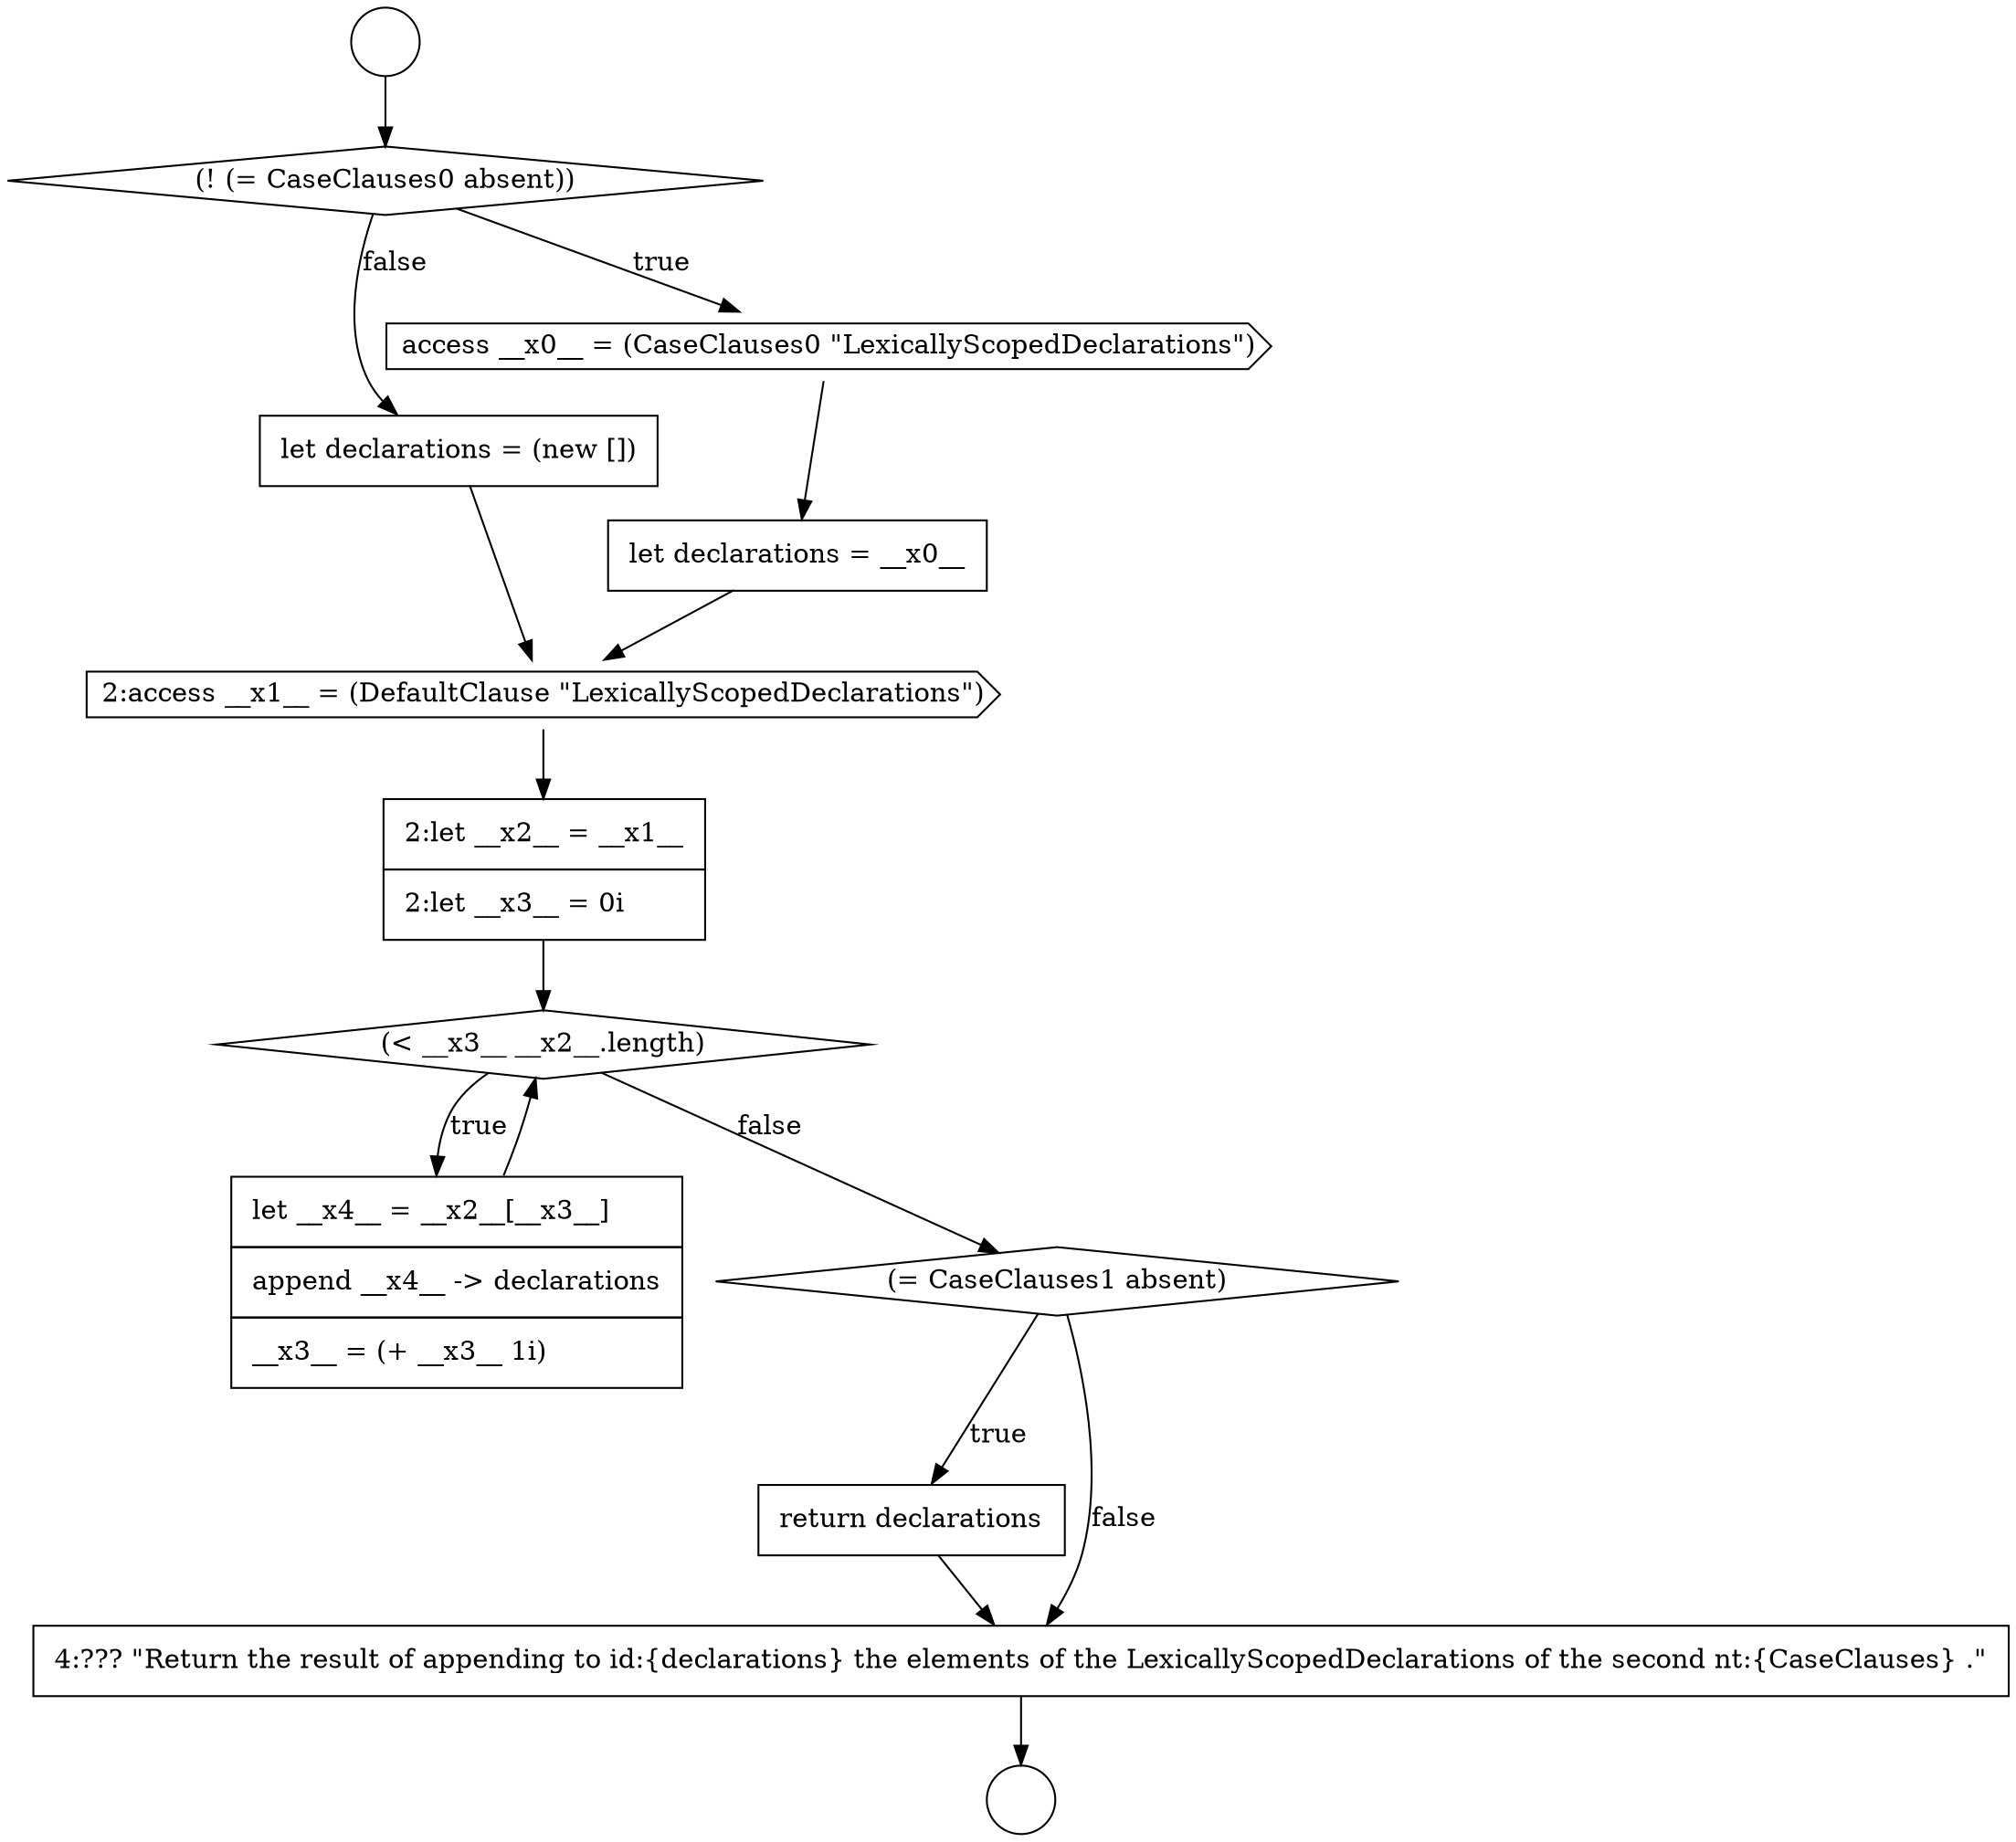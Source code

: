 digraph {
  node7064 [shape=none, margin=0, label=<<font color="black">
    <table border="0" cellborder="1" cellspacing="0" cellpadding="10">
      <tr><td align="left">return declarations</td></tr>
    </table>
  </font>> color="black" fillcolor="white" style=filled]
  node7060 [shape=none, margin=0, label=<<font color="black">
    <table border="0" cellborder="1" cellspacing="0" cellpadding="10">
      <tr><td align="left">2:let __x2__ = __x1__</td></tr>
      <tr><td align="left">2:let __x3__ = 0i</td></tr>
    </table>
  </font>> color="black" fillcolor="white" style=filled]
  node7063 [shape=diamond, label=<<font color="black">(= CaseClauses1 absent)</font>> color="black" fillcolor="white" style=filled]
  node7065 [shape=none, margin=0, label=<<font color="black">
    <table border="0" cellborder="1" cellspacing="0" cellpadding="10">
      <tr><td align="left">4:??? &quot;Return the result of appending to id:{declarations} the elements of the LexicallyScopedDeclarations of the second nt:{CaseClauses} .&quot;</td></tr>
    </table>
  </font>> color="black" fillcolor="white" style=filled]
  node7062 [shape=none, margin=0, label=<<font color="black">
    <table border="0" cellborder="1" cellspacing="0" cellpadding="10">
      <tr><td align="left">let __x4__ = __x2__[__x3__]</td></tr>
      <tr><td align="left">append __x4__ -&gt; declarations</td></tr>
      <tr><td align="left">__x3__ = (+ __x3__ 1i)</td></tr>
    </table>
  </font>> color="black" fillcolor="white" style=filled]
  node7053 [shape=circle label=" " color="black" fillcolor="white" style=filled]
  node7061 [shape=diamond, label=<<font color="black">(&lt; __x3__ __x2__.length)</font>> color="black" fillcolor="white" style=filled]
  node7054 [shape=circle label=" " color="black" fillcolor="white" style=filled]
  node7059 [shape=cds, label=<<font color="black">2:access __x1__ = (DefaultClause &quot;LexicallyScopedDeclarations&quot;)</font>> color="black" fillcolor="white" style=filled]
  node7058 [shape=none, margin=0, label=<<font color="black">
    <table border="0" cellborder="1" cellspacing="0" cellpadding="10">
      <tr><td align="left">let declarations = (new [])</td></tr>
    </table>
  </font>> color="black" fillcolor="white" style=filled]
  node7055 [shape=diamond, label=<<font color="black">(! (= CaseClauses0 absent))</font>> color="black" fillcolor="white" style=filled]
  node7056 [shape=cds, label=<<font color="black">access __x0__ = (CaseClauses0 &quot;LexicallyScopedDeclarations&quot;)</font>> color="black" fillcolor="white" style=filled]
  node7057 [shape=none, margin=0, label=<<font color="black">
    <table border="0" cellborder="1" cellspacing="0" cellpadding="10">
      <tr><td align="left">let declarations = __x0__</td></tr>
    </table>
  </font>> color="black" fillcolor="white" style=filled]
  node7060 -> node7061 [ color="black"]
  node7055 -> node7056 [label=<<font color="black">true</font>> color="black"]
  node7055 -> node7058 [label=<<font color="black">false</font>> color="black"]
  node7062 -> node7061 [ color="black"]
  node7065 -> node7054 [ color="black"]
  node7057 -> node7059 [ color="black"]
  node7056 -> node7057 [ color="black"]
  node7064 -> node7065 [ color="black"]
  node7061 -> node7062 [label=<<font color="black">true</font>> color="black"]
  node7061 -> node7063 [label=<<font color="black">false</font>> color="black"]
  node7058 -> node7059 [ color="black"]
  node7063 -> node7064 [label=<<font color="black">true</font>> color="black"]
  node7063 -> node7065 [label=<<font color="black">false</font>> color="black"]
  node7059 -> node7060 [ color="black"]
  node7053 -> node7055 [ color="black"]
}
